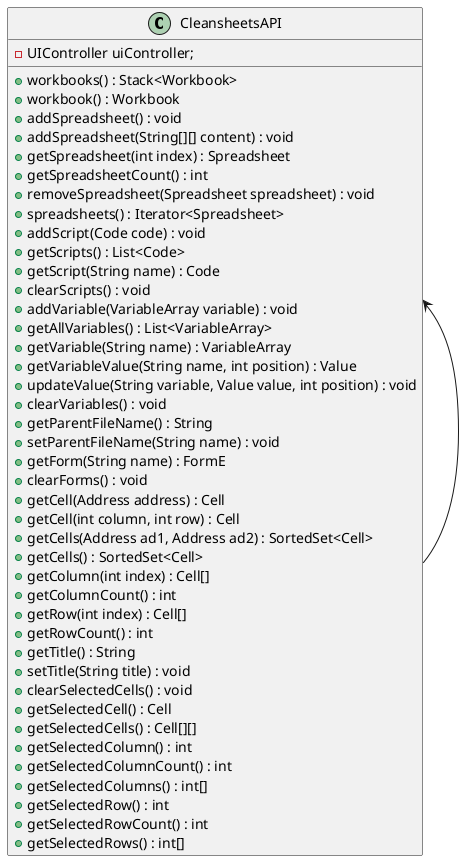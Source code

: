 
@startuml doc-files/api_class_diagram.png

class CleansheetsAPI {
    -UIController uiController;
    +workbooks() : Stack<Workbook>
    +workbook() : Workbook
    +addSpreadsheet() : void
    +addSpreadsheet(String[][] content) : void
    +getSpreadsheet(int index) : Spreadsheet
    +getSpreadsheetCount() : int
    +removeSpreadsheet(Spreadsheet spreadsheet) : void
    +spreadsheets() : Iterator<Spreadsheet>
    +addScript(Code code) : void
    +getScripts() : List<Code>
    +getScript(String name) : Code
    +clearScripts() : void
    +addVariable(VariableArray variable) : void
    +getAllVariables() : List<VariableArray>
    +getVariable(String name) : VariableArray
    +getVariableValue(String name, int position) : Value
    +updateValue(String variable, Value value, int position) : void
    +clearVariables() : void
    +getParentFileName() : String
    +setParentFileName(String name) : void
    +getForm(String name) : FormE
    +clearForms() : void
    +getCell(Address address) : Cell
    +getCell(int column, int row) : Cell
    +getCells(Address ad1, Address ad2) : SortedSet<Cell>
    +getCells() : SortedSet<Cell>
    +getColumn(int index) : Cell[]
    +getColumnCount() : int
    +getRow(int index) : Cell[]
    +getRowCount() : int
    +getTitle() : String
    +setTitle(String title) : void
    +clearSelectedCells() : void
    +getSelectedCell() : Cell
    +getSelectedCells() : Cell[][]
    +getSelectedColumn() : int
    +getSelectedColumnCount() : int
    +getSelectedColumns() : int[]
    +getSelectedRow() : int
    +getSelectedRowCount() : int 
    +getSelectedRows() : int[]
}

CleansheetsAPI <-- CleansheetsAPI 

@enduml
